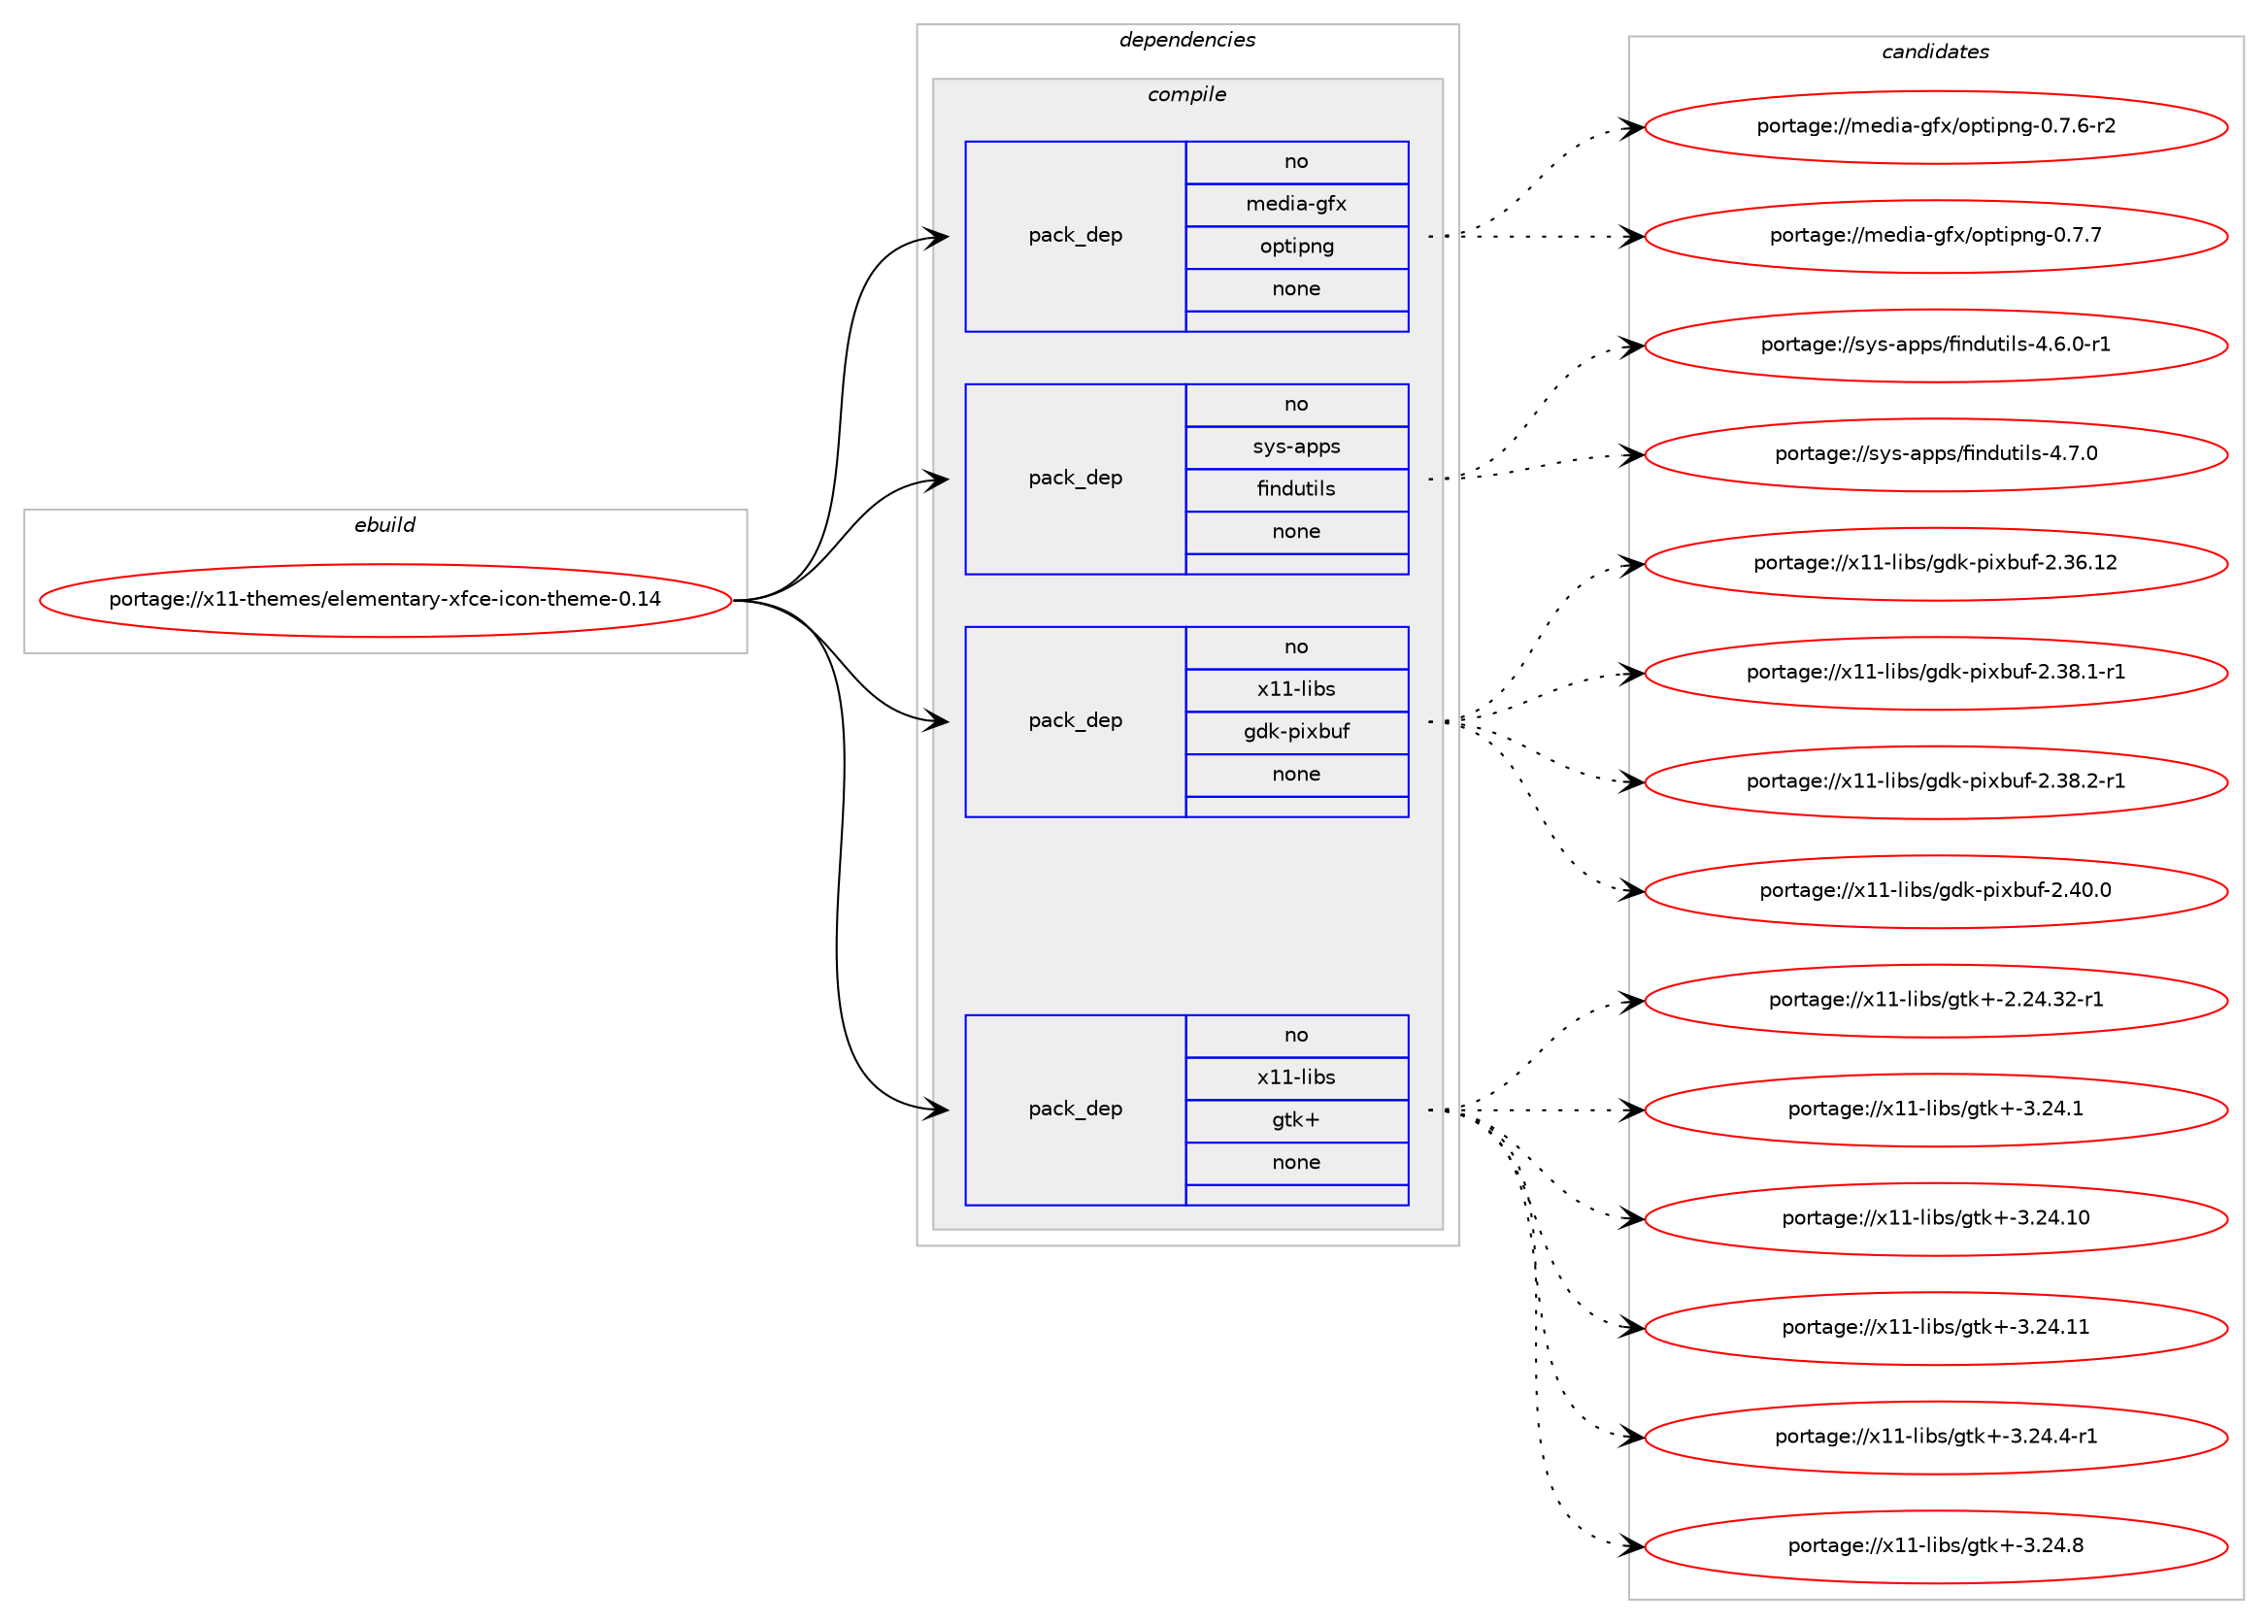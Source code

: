 digraph prolog {

# *************
# Graph options
# *************

newrank=true;
concentrate=true;
compound=true;
graph [rankdir=LR,fontname=Helvetica,fontsize=10,ranksep=1.5];#, ranksep=2.5, nodesep=0.2];
edge  [arrowhead=vee];
node  [fontname=Helvetica,fontsize=10];

# **********
# The ebuild
# **********

subgraph cluster_leftcol {
color=gray;
rank=same;
label=<<i>ebuild</i>>;
id [label="portage://x11-themes/elementary-xfce-icon-theme-0.14", color=red, width=4, href="../x11-themes/elementary-xfce-icon-theme-0.14.svg"];
}

# ****************
# The dependencies
# ****************

subgraph cluster_midcol {
color=gray;
label=<<i>dependencies</i>>;
subgraph cluster_compile {
fillcolor="#eeeeee";
style=filled;
label=<<i>compile</i>>;
subgraph pack340702 {
dependency457964 [label=<<TABLE BORDER="0" CELLBORDER="1" CELLSPACING="0" CELLPADDING="4" WIDTH="220"><TR><TD ROWSPAN="6" CELLPADDING="30">pack_dep</TD></TR><TR><TD WIDTH="110">no</TD></TR><TR><TD>media-gfx</TD></TR><TR><TD>optipng</TD></TR><TR><TD>none</TD></TR><TR><TD></TD></TR></TABLE>>, shape=none, color=blue];
}
id:e -> dependency457964:w [weight=20,style="solid",arrowhead="vee"];
subgraph pack340703 {
dependency457965 [label=<<TABLE BORDER="0" CELLBORDER="1" CELLSPACING="0" CELLPADDING="4" WIDTH="220"><TR><TD ROWSPAN="6" CELLPADDING="30">pack_dep</TD></TR><TR><TD WIDTH="110">no</TD></TR><TR><TD>sys-apps</TD></TR><TR><TD>findutils</TD></TR><TR><TD>none</TD></TR><TR><TD></TD></TR></TABLE>>, shape=none, color=blue];
}
id:e -> dependency457965:w [weight=20,style="solid",arrowhead="vee"];
subgraph pack340704 {
dependency457966 [label=<<TABLE BORDER="0" CELLBORDER="1" CELLSPACING="0" CELLPADDING="4" WIDTH="220"><TR><TD ROWSPAN="6" CELLPADDING="30">pack_dep</TD></TR><TR><TD WIDTH="110">no</TD></TR><TR><TD>x11-libs</TD></TR><TR><TD>gdk-pixbuf</TD></TR><TR><TD>none</TD></TR><TR><TD></TD></TR></TABLE>>, shape=none, color=blue];
}
id:e -> dependency457966:w [weight=20,style="solid",arrowhead="vee"];
subgraph pack340705 {
dependency457967 [label=<<TABLE BORDER="0" CELLBORDER="1" CELLSPACING="0" CELLPADDING="4" WIDTH="220"><TR><TD ROWSPAN="6" CELLPADDING="30">pack_dep</TD></TR><TR><TD WIDTH="110">no</TD></TR><TR><TD>x11-libs</TD></TR><TR><TD>gtk+</TD></TR><TR><TD>none</TD></TR><TR><TD></TD></TR></TABLE>>, shape=none, color=blue];
}
id:e -> dependency457967:w [weight=20,style="solid",arrowhead="vee"];
}
subgraph cluster_compileandrun {
fillcolor="#eeeeee";
style=filled;
label=<<i>compile and run</i>>;
}
subgraph cluster_run {
fillcolor="#eeeeee";
style=filled;
label=<<i>run</i>>;
}
}

# **************
# The candidates
# **************

subgraph cluster_choices {
rank=same;
color=gray;
label=<<i>candidates</i>>;

subgraph choice340702 {
color=black;
nodesep=1;
choiceportage1091011001059745103102120471111121161051121101034548465546544511450 [label="portage://media-gfx/optipng-0.7.6-r2", color=red, width=4,href="../media-gfx/optipng-0.7.6-r2.svg"];
choiceportage109101100105974510310212047111112116105112110103454846554655 [label="portage://media-gfx/optipng-0.7.7", color=red, width=4,href="../media-gfx/optipng-0.7.7.svg"];
dependency457964:e -> choiceportage1091011001059745103102120471111121161051121101034548465546544511450:w [style=dotted,weight="100"];
dependency457964:e -> choiceportage109101100105974510310212047111112116105112110103454846554655:w [style=dotted,weight="100"];
}
subgraph choice340703 {
color=black;
nodesep=1;
choiceportage1151211154597112112115471021051101001171161051081154552465446484511449 [label="portage://sys-apps/findutils-4.6.0-r1", color=red, width=4,href="../sys-apps/findutils-4.6.0-r1.svg"];
choiceportage115121115459711211211547102105110100117116105108115455246554648 [label="portage://sys-apps/findutils-4.7.0", color=red, width=4,href="../sys-apps/findutils-4.7.0.svg"];
dependency457965:e -> choiceportage1151211154597112112115471021051101001171161051081154552465446484511449:w [style=dotted,weight="100"];
dependency457965:e -> choiceportage115121115459711211211547102105110100117116105108115455246554648:w [style=dotted,weight="100"];
}
subgraph choice340704 {
color=black;
nodesep=1;
choiceportage120494945108105981154710310010745112105120981171024550465154464950 [label="portage://x11-libs/gdk-pixbuf-2.36.12", color=red, width=4,href="../x11-libs/gdk-pixbuf-2.36.12.svg"];
choiceportage12049494510810598115471031001074511210512098117102455046515646494511449 [label="portage://x11-libs/gdk-pixbuf-2.38.1-r1", color=red, width=4,href="../x11-libs/gdk-pixbuf-2.38.1-r1.svg"];
choiceportage12049494510810598115471031001074511210512098117102455046515646504511449 [label="portage://x11-libs/gdk-pixbuf-2.38.2-r1", color=red, width=4,href="../x11-libs/gdk-pixbuf-2.38.2-r1.svg"];
choiceportage1204949451081059811547103100107451121051209811710245504652484648 [label="portage://x11-libs/gdk-pixbuf-2.40.0", color=red, width=4,href="../x11-libs/gdk-pixbuf-2.40.0.svg"];
dependency457966:e -> choiceportage120494945108105981154710310010745112105120981171024550465154464950:w [style=dotted,weight="100"];
dependency457966:e -> choiceportage12049494510810598115471031001074511210512098117102455046515646494511449:w [style=dotted,weight="100"];
dependency457966:e -> choiceportage12049494510810598115471031001074511210512098117102455046515646504511449:w [style=dotted,weight="100"];
dependency457966:e -> choiceportage1204949451081059811547103100107451121051209811710245504652484648:w [style=dotted,weight="100"];
}
subgraph choice340705 {
color=black;
nodesep=1;
choiceportage12049494510810598115471031161074345504650524651504511449 [label="portage://x11-libs/gtk+-2.24.32-r1", color=red, width=4,href="../x11-libs/gtk+-2.24.32-r1.svg"];
choiceportage12049494510810598115471031161074345514650524649 [label="portage://x11-libs/gtk+-3.24.1", color=red, width=4,href="../x11-libs/gtk+-3.24.1.svg"];
choiceportage1204949451081059811547103116107434551465052464948 [label="portage://x11-libs/gtk+-3.24.10", color=red, width=4,href="../x11-libs/gtk+-3.24.10.svg"];
choiceportage1204949451081059811547103116107434551465052464949 [label="portage://x11-libs/gtk+-3.24.11", color=red, width=4,href="../x11-libs/gtk+-3.24.11.svg"];
choiceportage120494945108105981154710311610743455146505246524511449 [label="portage://x11-libs/gtk+-3.24.4-r1", color=red, width=4,href="../x11-libs/gtk+-3.24.4-r1.svg"];
choiceportage12049494510810598115471031161074345514650524656 [label="portage://x11-libs/gtk+-3.24.8", color=red, width=4,href="../x11-libs/gtk+-3.24.8.svg"];
dependency457967:e -> choiceportage12049494510810598115471031161074345504650524651504511449:w [style=dotted,weight="100"];
dependency457967:e -> choiceportage12049494510810598115471031161074345514650524649:w [style=dotted,weight="100"];
dependency457967:e -> choiceportage1204949451081059811547103116107434551465052464948:w [style=dotted,weight="100"];
dependency457967:e -> choiceportage1204949451081059811547103116107434551465052464949:w [style=dotted,weight="100"];
dependency457967:e -> choiceportage120494945108105981154710311610743455146505246524511449:w [style=dotted,weight="100"];
dependency457967:e -> choiceportage12049494510810598115471031161074345514650524656:w [style=dotted,weight="100"];
}
}

}
